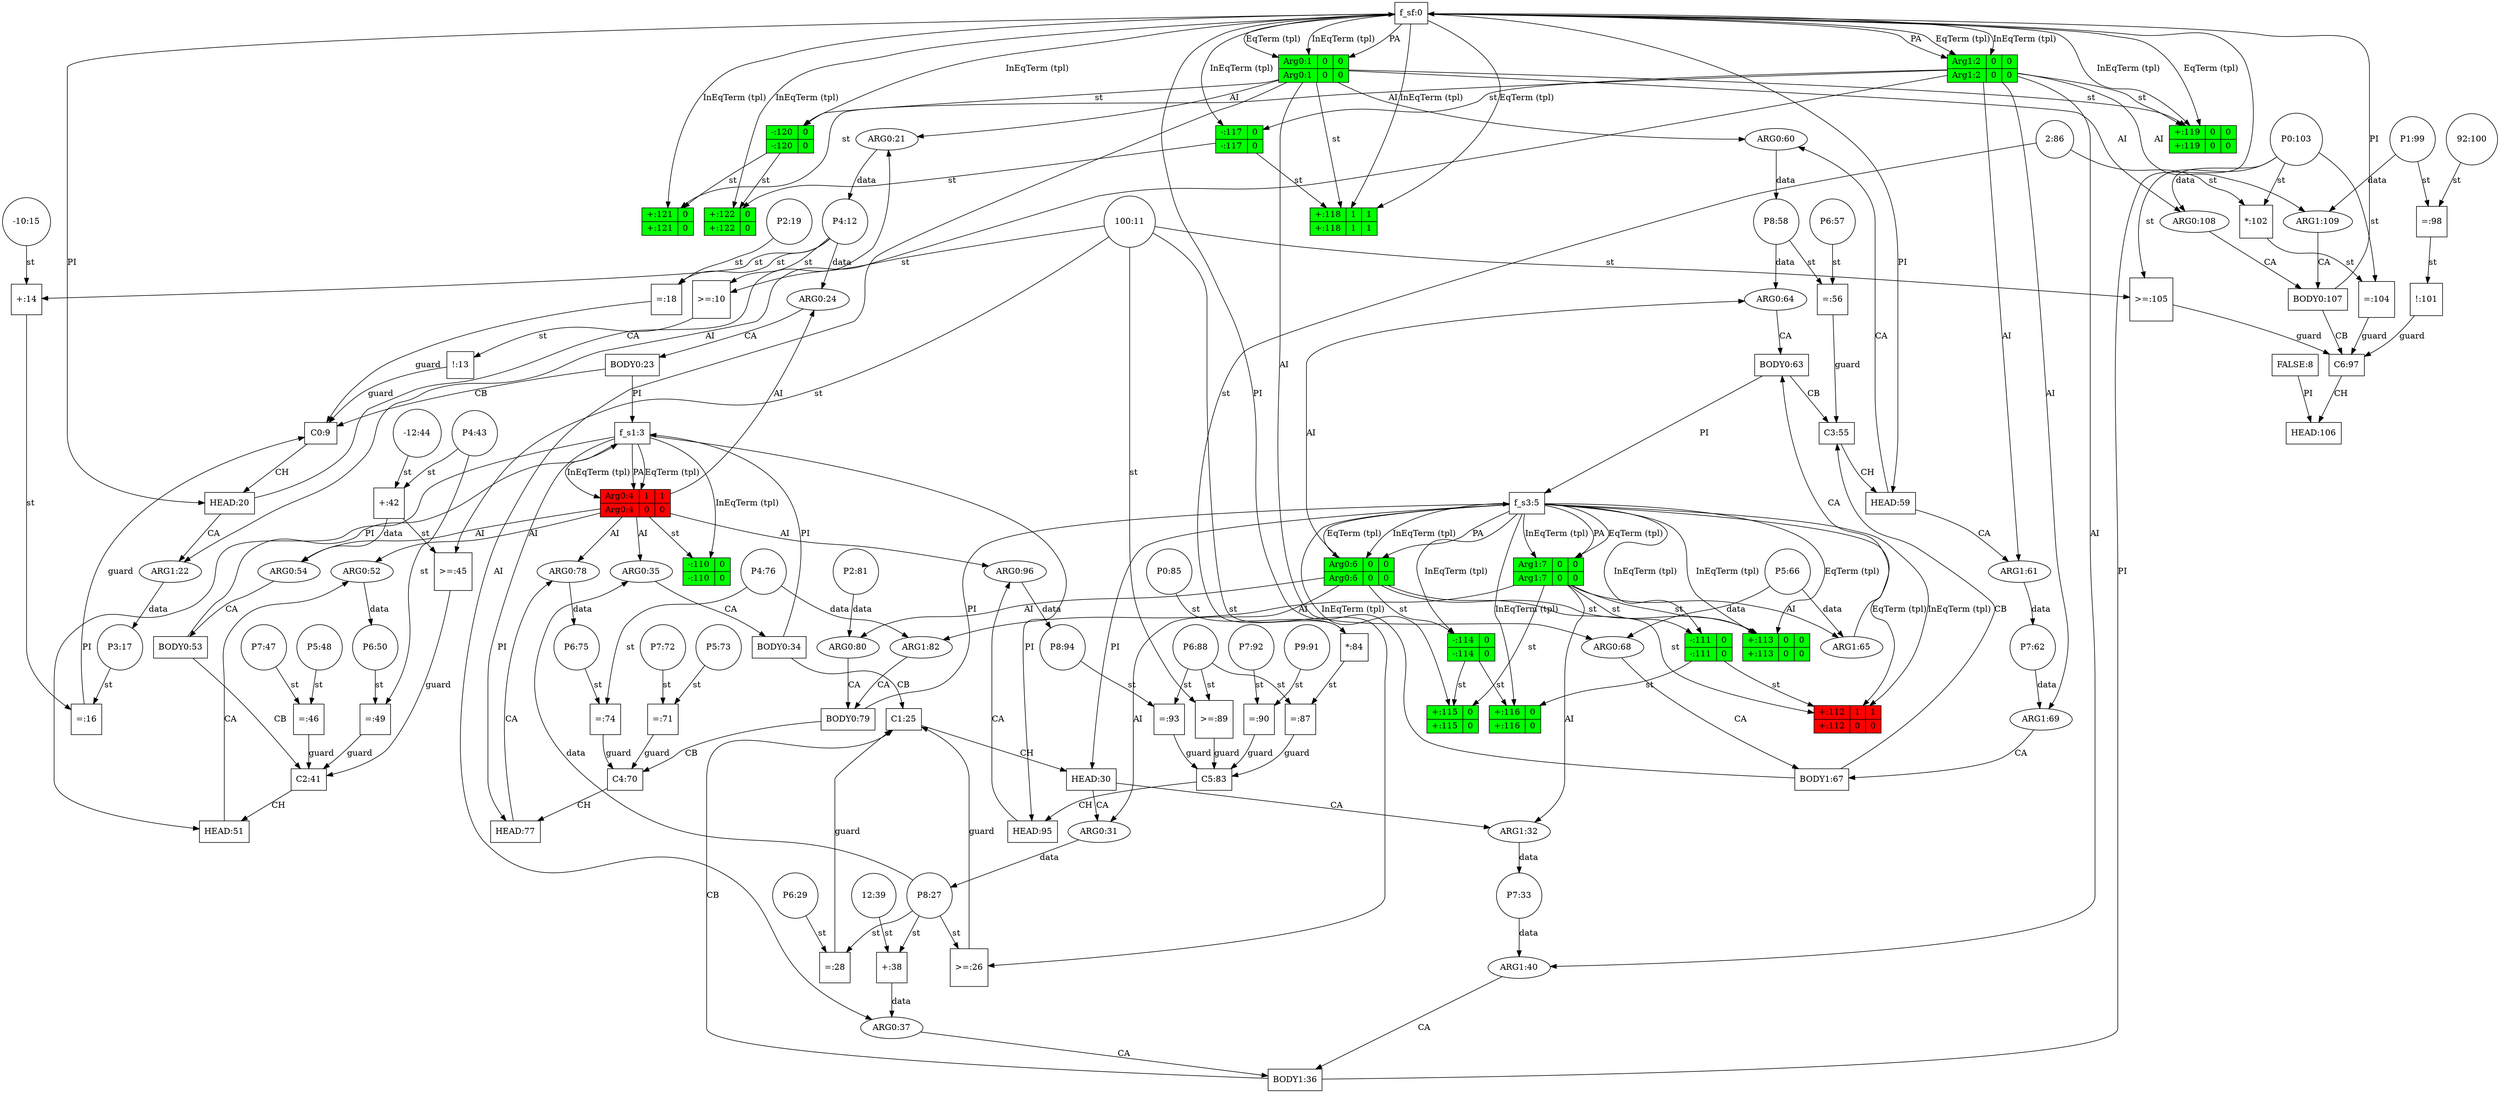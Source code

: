 digraph dag { 
"predicate_0" -> "predicateArgument_0" [label="PA"]
"predicate_0" -> "predicateArgument_1" [label="PA"]
"predicate_1" -> "predicateArgument_2" [label="PA"]
"predicate_2" -> "predicateArgument_3" [label="PA"]
"predicate_2" -> "predicateArgument_4" [label="PA"]
"100_11" -> ">=_10" [label="st"]
"P4_12" -> ">=_10" [label="st"]
">=_10" -> "!_13" [label="st"]
"!_13" -> "clause_0" [label="guard"]
"-10_15" -> "+_14" [label="st"]
"P4_12" -> "+_14" [label="st"]
"P3_17" -> "=_16" [label="st"]
"+_14" -> "=_16" [label="st"]
"=_16" -> "clause_0" [label="guard"]
"P2_19" -> "=_18" [label="st"]
"P4_12" -> "=_18" [label="st"]
"=_18" -> "clause_0" [label="guard"]
"clause_0" -> "clauseHead_0" [label="CH"]
"predicate_0" -> "clauseHead_0" [label="PI"]
"clauseHead_0" -> "clauseArgument_0" [label="CA"]
"predicateArgument_0" -> "clauseArgument_0" [label="AI"]
"clauseArgument_0" -> "P4_12" [label="data"]
"clauseHead_0" -> "clauseArgument_1" [label="CA"]
"predicateArgument_1" -> "clauseArgument_1" [label="AI"]
"clauseArgument_1" -> "P3_17" [label="data"]
"clauseBody_0" -> "clause_0" [label="CB"]
"clauseBody_0" -> "predicate_1" [label="PI"]
"clauseArgument_2" -> "clauseBody_0" [label="CA"]
"predicateArgument_2" -> "clauseArgument_2" [label="AI"]
"P4_12" -> "clauseArgument_2" [label="data"]
"100_11" -> ">=_26" [label="st"]
"P8_27" -> ">=_26" [label="st"]
">=_26" -> "clause_1" [label="guard"]
"P6_29" -> "=_28" [label="st"]
"P8_27" -> "=_28" [label="st"]
"=_28" -> "clause_1" [label="guard"]
"clause_1" -> "clauseHead_1" [label="CH"]
"predicate_2" -> "clauseHead_1" [label="PI"]
"clauseHead_1" -> "clauseArgument_3" [label="CA"]
"predicateArgument_3" -> "clauseArgument_3" [label="AI"]
"clauseArgument_3" -> "P8_27" [label="data"]
"clauseHead_1" -> "clauseArgument_4" [label="CA"]
"predicateArgument_4" -> "clauseArgument_4" [label="AI"]
"clauseArgument_4" -> "P7_33" [label="data"]
"clauseBody_1" -> "clause_1" [label="CB"]
"clauseBody_1" -> "predicate_1" [label="PI"]
"clauseArgument_5" -> "clauseBody_1" [label="CA"]
"predicateArgument_2" -> "clauseArgument_5" [label="AI"]
"P8_27" -> "clauseArgument_5" [label="data"]
"clauseBody_2" -> "clause_1" [label="CB"]
"clauseBody_2" -> "predicate_0" [label="PI"]
"clauseArgument_6" -> "clauseBody_2" [label="CA"]
"predicateArgument_0" -> "clauseArgument_6" [label="AI"]
"P8_27" -> "+_38" [label="st"]
"12_39" -> "+_38" [label="st"]
"+_38" -> "clauseArgument_6" [label="data"]
"clauseArgument_7" -> "clauseBody_2" [label="CA"]
"predicateArgument_1" -> "clauseArgument_7" [label="AI"]
"P7_33" -> "clauseArgument_7" [label="data"]
"P4_43" -> "+_42" [label="st"]
"-12_44" -> "+_42" [label="st"]
"100_11" -> ">=_45" [label="st"]
"+_42" -> ">=_45" [label="st"]
">=_45" -> "clause_2" [label="guard"]
"P7_47" -> "=_46" [label="st"]
"P5_48" -> "=_46" [label="st"]
"=_46" -> "clause_2" [label="guard"]
"P6_50" -> "=_49" [label="st"]
"P4_43" -> "=_49" [label="st"]
"=_49" -> "clause_2" [label="guard"]
"clause_2" -> "clauseHead_2" [label="CH"]
"predicate_1" -> "clauseHead_2" [label="PI"]
"clauseHead_2" -> "clauseArgument_8" [label="CA"]
"predicateArgument_2" -> "clauseArgument_8" [label="AI"]
"clauseArgument_8" -> "P6_50" [label="data"]
"clauseBody_3" -> "clause_2" [label="CB"]
"clauseBody_3" -> "predicate_1" [label="PI"]
"clauseArgument_9" -> "clauseBody_3" [label="CA"]
"predicateArgument_2" -> "clauseArgument_9" [label="AI"]
"+_42" -> "clauseArgument_9" [label="data"]
"P6_57" -> "=_56" [label="st"]
"P8_58" -> "=_56" [label="st"]
"=_56" -> "clause_3" [label="guard"]
"clause_3" -> "clauseHead_3" [label="CH"]
"predicate_0" -> "clauseHead_3" [label="PI"]
"clauseHead_3" -> "clauseArgument_10" [label="CA"]
"predicateArgument_0" -> "clauseArgument_10" [label="AI"]
"clauseArgument_10" -> "P8_58" [label="data"]
"clauseHead_3" -> "clauseArgument_11" [label="CA"]
"predicateArgument_1" -> "clauseArgument_11" [label="AI"]
"clauseArgument_11" -> "P7_62" [label="data"]
"clauseBody_4" -> "clause_3" [label="CB"]
"clauseBody_4" -> "predicate_2" [label="PI"]
"clauseArgument_12" -> "clauseBody_4" [label="CA"]
"predicateArgument_3" -> "clauseArgument_12" [label="AI"]
"P8_58" -> "clauseArgument_12" [label="data"]
"clauseArgument_13" -> "clauseBody_4" [label="CA"]
"predicateArgument_4" -> "clauseArgument_13" [label="AI"]
"P5_66" -> "clauseArgument_13" [label="data"]
"clauseBody_5" -> "clause_3" [label="CB"]
"clauseBody_5" -> "predicate_0" [label="PI"]
"clauseArgument_14" -> "clauseBody_5" [label="CA"]
"predicateArgument_0" -> "clauseArgument_14" [label="AI"]
"P5_66" -> "clauseArgument_14" [label="data"]
"clauseArgument_15" -> "clauseBody_5" [label="CA"]
"predicateArgument_1" -> "clauseArgument_15" [label="AI"]
"P7_62" -> "clauseArgument_15" [label="data"]
"P7_72" -> "=_71" [label="st"]
"P5_73" -> "=_71" [label="st"]
"=_71" -> "clause_4" [label="guard"]
"P6_75" -> "=_74" [label="st"]
"P4_76" -> "=_74" [label="st"]
"=_74" -> "clause_4" [label="guard"]
"clause_4" -> "clauseHead_4" [label="CH"]
"predicate_1" -> "clauseHead_4" [label="PI"]
"clauseHead_4" -> "clauseArgument_16" [label="CA"]
"predicateArgument_2" -> "clauseArgument_16" [label="AI"]
"clauseArgument_16" -> "P6_75" [label="data"]
"clauseBody_6" -> "clause_4" [label="CB"]
"clauseBody_6" -> "predicate_2" [label="PI"]
"clauseArgument_17" -> "clauseBody_6" [label="CA"]
"predicateArgument_3" -> "clauseArgument_17" [label="AI"]
"P2_81" -> "clauseArgument_17" [label="data"]
"clauseArgument_18" -> "clauseBody_6" [label="CA"]
"predicateArgument_4" -> "clauseArgument_18" [label="AI"]
"P4_76" -> "clauseArgument_18" [label="data"]
"P0_85" -> "*_84" [label="st"]
"2_86" -> "*_84" [label="st"]
"P6_88" -> "=_87" [label="st"]
"*_84" -> "=_87" [label="st"]
"=_87" -> "clause_5" [label="guard"]
"100_11" -> ">=_89" [label="st"]
"P6_88" -> ">=_89" [label="st"]
">=_89" -> "clause_5" [label="guard"]
"P9_91" -> "=_90" [label="st"]
"P7_92" -> "=_90" [label="st"]
"=_90" -> "clause_5" [label="guard"]
"P8_94" -> "=_93" [label="st"]
"P6_88" -> "=_93" [label="st"]
"=_93" -> "clause_5" [label="guard"]
"clause_5" -> "clauseHead_5" [label="CH"]
"predicate_1" -> "clauseHead_5" [label="PI"]
"clauseHead_5" -> "clauseArgument_19" [label="CA"]
"predicateArgument_2" -> "clauseArgument_19" [label="AI"]
"clauseArgument_19" -> "P8_94" [label="data"]
"P1_99" -> "=_98" [label="st"]
"92_100" -> "=_98" [label="st"]
"=_98" -> "!_101" [label="st"]
"!_101" -> "clause_6" [label="guard"]
"P0_103" -> "*_102" [label="st"]
"2_86" -> "*_102" [label="st"]
"P0_103" -> "=_104" [label="st"]
"*_102" -> "=_104" [label="st"]
"=_104" -> "clause_6" [label="guard"]
"100_11" -> ">=_105" [label="st"]
"P0_103" -> ">=_105" [label="st"]
">=_105" -> "clause_6" [label="guard"]
"clause_6" -> "clauseHead_6" [label="CH"]
"FALSE" -> "clauseHead_6" [label="PI"]
"clauseBody_7" -> "clause_6" [label="CB"]
"clauseBody_7" -> "predicate_0" [label="PI"]
"clauseArgument_20" -> "clauseBody_7" [label="CA"]
"predicateArgument_0" -> "clauseArgument_20" [label="AI"]
"P0_103" -> "clauseArgument_20" [label="data"]
"clauseArgument_21" -> "clauseBody_7" [label="CA"]
"predicateArgument_1" -> "clauseArgument_21" [label="AI"]
"P1_99" -> "clauseArgument_21" [label="data"]
"predicateArgument_2" -> "-_110" [label="st"]
"predicateArgument_4" -> "-_111" [label="st"]
"predicateArgument_3" -> "+_112" [label="st"]
"-_111" -> "+_112" [label="st"]
"predicateArgument_3" -> "+_113" [label="st"]
"predicateArgument_4" -> "+_113" [label="st"]
"predicateArgument_3" -> "-_114" [label="st"]
"predicateArgument_4" -> "+_115" [label="st"]
"-_114" -> "+_115" [label="st"]
"-_114" -> "+_116" [label="st"]
"-_111" -> "+_116" [label="st"]
"predicateArgument_1" -> "-_117" [label="st"]
"predicateArgument_0" -> "+_118" [label="st"]
"-_117" -> "+_118" [label="st"]
"predicateArgument_0" -> "+_119" [label="st"]
"predicateArgument_1" -> "+_119" [label="st"]
"predicateArgument_0" -> "-_120" [label="st"]
"predicateArgument_1" -> "+_121" [label="st"]
"-_120" -> "+_121" [label="st"]
"-_120" -> "+_122" [label="st"]
"-_117" -> "+_122" [label="st"]
"predicate_1" -> "predicateArgument_2" [label="EqTerm (tpl)"]
"predicate_1" -> "predicateArgument_2" [label="InEqTerm (tpl)"]
"predicate_1" -> "-_110" [label="InEqTerm (tpl)"]
"predicate_2" -> "predicateArgument_3" [label="EqTerm (tpl)"]
"predicate_2" -> "predicateArgument_4" [label="EqTerm (tpl)"]
"predicate_2" -> "+_112" [label="EqTerm (tpl)"]
"predicate_2" -> "+_113" [label="EqTerm (tpl)"]
"predicate_2" -> "predicateArgument_3" [label="InEqTerm (tpl)"]
"predicate_2" -> "predicateArgument_4" [label="InEqTerm (tpl)"]
"predicate_2" -> "-_114" [label="InEqTerm (tpl)"]
"predicate_2" -> "-_111" [label="InEqTerm (tpl)"]
"predicate_2" -> "+_112" [label="InEqTerm (tpl)"]
"predicate_2" -> "+_115" [label="InEqTerm (tpl)"]
"predicate_2" -> "+_113" [label="InEqTerm (tpl)"]
"predicate_2" -> "+_116" [label="InEqTerm (tpl)"]
"predicate_0" -> "predicateArgument_0" [label="EqTerm (tpl)"]
"predicate_0" -> "predicateArgument_1" [label="EqTerm (tpl)"]
"predicate_0" -> "+_118" [label="EqTerm (tpl)"]
"predicate_0" -> "+_119" [label="EqTerm (tpl)"]
"predicate_0" -> "predicateArgument_0" [label="InEqTerm (tpl)"]
"predicate_0" -> "predicateArgument_1" [label="InEqTerm (tpl)"]
"predicate_0" -> "-_120" [label="InEqTerm (tpl)"]
"predicate_0" -> "-_117" [label="InEqTerm (tpl)"]
"predicate_0" -> "+_118" [label="InEqTerm (tpl)"]
"predicate_0" -> "+_121" [label="InEqTerm (tpl)"]
"predicate_0" -> "+_119" [label="InEqTerm (tpl)"]
"predicate_0" -> "+_122" [label="InEqTerm (tpl)"]
"P6_29" [label="P6:29" nodeName="P6_29" class=symbolicConstant shape="circle" color=black fillcolor=white style=filled];
"-_111"[  color=black fillcolor=green style=filled shape=record label="{{-:111|0}|{-:111|0}}"];
"clauseArgument_0" [label="ARG0:21" nodeName="clauseArgument_0" class=clauseArgument shape="ellipse" color=black fillcolor=white style=filled];
"+_118"[  color=black fillcolor=green style=filled shape=record label="{{+:118|1|1}|{+:118|1|1}}"];
"clauseArgument_10" [label="ARG0:60" nodeName="clauseArgument_10" class=clauseArgument shape="ellipse" color=black fillcolor=white style=filled];
"clauseHead_3" [label="HEAD:59" nodeName="clauseHead_3" class=clauseHead shape="box" color=black fillcolor=white style=filled];
"=_49" [label="=:49" nodeName="=_49" class=operator shape="square" color=black fillcolor=white style=filled];
"predicate_2" [label="f_s3:5" nodeName="predicate_2" class=predicateName shape="box" color=black fillcolor=white style=filled];
"2_86" [label="2:86" nodeName="2_86" class=constant shape="circle" color=black fillcolor=white style=filled];
"clause_5" [label="C5:83" nodeName="clause_5" class=clause shape="box" color=black fillcolor=white style=filled];
"P4_43" [label="P4:43" nodeName="P4_43" class=symbolicConstant shape="circle" color=black fillcolor=white style=filled];
"predicateArgument_3"[  color=black fillcolor=green style=filled shape=record label="{{Arg0:6|0|0}|{Arg0:6|0|0}}"];
"P7_62" [label="P7:62" nodeName="P7_62" class=symbolicConstant shape="circle" color=black fillcolor=white style=filled];
"P1_99" [label="P1:99" nodeName="P1_99" class=symbolicConstant shape="circle" color=black fillcolor=white style=filled];
"P0_85" [label="P0:85" nodeName="P0_85" class=symbolicConstant shape="circle" color=black fillcolor=white style=filled];
"P6_50" [label="P6:50" nodeName="P6_50" class=symbolicConstant shape="circle" color=black fillcolor=white style=filled];
"+_112"[  color=black fillcolor=red style=filled shape=record label="{{+:112|1|1}|{+:112|0|0}}"];
">=_89" [label=">=:89" nodeName=">=_89" class=operator shape="square" color=black fillcolor=white style=filled];
"=_56" [label="=:56" nodeName="=_56" class=operator shape="square" color=black fillcolor=white style=filled];
"clauseArgument_6" [label="ARG0:37" nodeName="clauseArgument_6" class=clauseArgument shape="ellipse" color=black fillcolor=white style=filled];
"clauseBody_7" [label="BODY0:107" nodeName="clauseBody_7" class=clauseBody shape="box" color=black fillcolor=white style=filled];
"12_39" [label="12:39" nodeName="12_39" class=constant shape="circle" color=black fillcolor=white style=filled];
"clauseHead_0" [label="HEAD:20" nodeName="clauseHead_0" class=clauseHead shape="box" color=black fillcolor=white style=filled];
"clauseBody_6" [label="BODY0:79" nodeName="clauseBody_6" class=clauseBody shape="box" color=black fillcolor=white style=filled];
"clauseArgument_13" [label="ARG1:65" nodeName="clauseArgument_13" class=clauseArgument shape="ellipse" color=black fillcolor=white style=filled];
"clauseArgument_3" [label="ARG0:31" nodeName="clauseArgument_3" class=clauseArgument shape="ellipse" color=black fillcolor=white style=filled];
"clause_2" [label="C2:41" nodeName="clause_2" class=clause shape="box" color=black fillcolor=white style=filled];
"predicate_1" [label="f_s1:3" nodeName="predicate_1" class=predicateName shape="box" color=black fillcolor=white style=filled];
"predicateArgument_4"[  color=black fillcolor=green style=filled shape=record label="{{Arg1:7|0|0}|{Arg1:7|0|0}}"];
"+_122"[  color=black fillcolor=green style=filled shape=record label="{{+:122|0}|{+:122|0}}"];
"clauseBody_2" [label="BODY1:36" nodeName="clauseBody_2" class=clauseBody shape="box" color=black fillcolor=white style=filled];
"clauseBody_3" [label="BODY0:53" nodeName="clauseBody_3" class=clauseBody shape="box" color=black fillcolor=white style=filled];
"P0_103" [label="P0:103" nodeName="P0_103" class=symbolicConstant shape="circle" color=black fillcolor=white style=filled];
"P4_76" [label="P4:76" nodeName="P4_76" class=symbolicConstant shape="circle" color=black fillcolor=white style=filled];
"*_102" [label="*:102" nodeName="*_102" class=operator shape="square" color=black fillcolor=white style=filled];
"clauseArgument_5" [label="ARG0:35" nodeName="clauseArgument_5" class=clauseArgument shape="ellipse" color=black fillcolor=white style=filled];
"predicateArgument_0"[  color=black fillcolor=green style=filled shape=record label="{{Arg0:1|0|0}|{Arg0:1|0|0}}"];
"clause_1" [label="C1:25" nodeName="clause_1" class=clause shape="box" color=black fillcolor=white style=filled];
"clauseArgument_1" [label="ARG1:22" nodeName="clauseArgument_1" class=clauseArgument shape="ellipse" color=black fillcolor=white style=filled];
"P7_72" [label="P7:72" nodeName="P7_72" class=symbolicConstant shape="circle" color=black fillcolor=white style=filled];
"-_114"[  color=black fillcolor=green style=filled shape=record label="{{-:114|0}|{-:114|0}}"];
"clauseHead_2" [label="HEAD:51" nodeName="clauseHead_2" class=clauseHead shape="box" color=black fillcolor=white style=filled];
"clauseArgument_9" [label="ARG0:54" nodeName="clauseArgument_9" class=clauseArgument shape="ellipse" color=black fillcolor=white style=filled];
"+_113"[  color=black fillcolor=green style=filled shape=record label="{{+:113|0|0}|{+:113|0|0}}"];
">=_10" [label=">=:10" nodeName=">=_10" class=operator shape="square" color=black fillcolor=white style=filled];
">=_26" [label=">=:26" nodeName=">=_26" class=operator shape="square" color=black fillcolor=white style=filled];
"clauseArgument_17" [label="ARG0:80" nodeName="clauseArgument_17" class=clauseArgument shape="ellipse" color=black fillcolor=white style=filled];
"!_13" [label="!:13" nodeName="!_13" class=operator shape="square" color=black fillcolor=white style=filled];
"P7_33" [label="P7:33" nodeName="P7_33" class=symbolicConstant shape="circle" color=black fillcolor=white style=filled];
"clauseArgument_12" [label="ARG0:64" nodeName="clauseArgument_12" class=clauseArgument shape="ellipse" color=black fillcolor=white style=filled];
"clauseHead_6" [label="HEAD:106" nodeName="clauseHead_6" class=clauseHead shape="box" color=black fillcolor=white style=filled];
"+_38" [label="+:38" nodeName="+_38" class=operator shape="square" color=black fillcolor=white style=filled];
"-_120"[  color=black fillcolor=green style=filled shape=record label="{{-:120|0}|{-:120|0}}"];
"=_90" [label="=:90" nodeName="=_90" class=operator shape="square" color=black fillcolor=white style=filled];
"clause_0" [label="C0:9" nodeName="clause_0" class=clause shape="box" color=black fillcolor=white style=filled];
"P8_27" [label="P8:27" nodeName="P8_27" class=symbolicConstant shape="circle" color=black fillcolor=white style=filled];
"P6_88" [label="P6:88" nodeName="P6_88" class=symbolicConstant shape="circle" color=black fillcolor=white style=filled];
"P6_57" [label="P6:57" nodeName="P6_57" class=symbolicConstant shape="circle" color=black fillcolor=white style=filled];
"clauseArgument_16" [label="ARG0:78" nodeName="clauseArgument_16" class=clauseArgument shape="ellipse" color=black fillcolor=white style=filled];
"P9_91" [label="P9:91" nodeName="P9_91" class=symbolicConstant shape="circle" color=black fillcolor=white style=filled];
"clauseArgument_20" [label="ARG0:108" nodeName="clauseArgument_20" class=clauseArgument shape="ellipse" color=black fillcolor=white style=filled];
"clauseBody_4" [label="BODY0:63" nodeName="clauseBody_4" class=clauseBody shape="box" color=black fillcolor=white style=filled];
"P7_47" [label="P7:47" nodeName="P7_47" class=symbolicConstant shape="circle" color=black fillcolor=white style=filled];
"=_16" [label="=:16" nodeName="=_16" class=operator shape="square" color=black fillcolor=white style=filled];
"P4_12" [label="P4:12" nodeName="P4_12" class=symbolicConstant shape="circle" color=black fillcolor=white style=filled];
"FALSE" [label="FALSE:8" nodeName="FALSE" class=FALSE shape="box" color=black fillcolor=white style=filled];
"+_116"[  color=black fillcolor=green style=filled shape=record label="{{+:116|0}|{+:116|0}}"];
"=_74" [label="=:74" nodeName="=_74" class=operator shape="square" color=black fillcolor=white style=filled];
"clauseArgument_4" [label="ARG1:32" nodeName="clauseArgument_4" class=clauseArgument shape="ellipse" color=black fillcolor=white style=filled];
"clauseHead_1" [label="HEAD:30" nodeName="clauseHead_1" class=clauseHead shape="box" color=black fillcolor=white style=filled];
"-_117"[  color=black fillcolor=green style=filled shape=record label="{{-:117|0}|{-:117|0}}"];
"=_18" [label="=:18" nodeName="=_18" class=operator shape="square" color=black fillcolor=white style=filled];
">=_105" [label=">=:105" nodeName=">=_105" class=operator shape="square" color=black fillcolor=white style=filled];
"predicate_0" [label="f_sf:0" nodeName="predicate_0" class=predicateName shape="box" color=black fillcolor=white style=filled];
"predicateArgument_1"[  color=black fillcolor=green style=filled shape=record label="{{Arg1:2|0|0}|{Arg1:2|0|0}}"];
"clauseArgument_11" [label="ARG1:61" nodeName="clauseArgument_11" class=clauseArgument shape="ellipse" color=black fillcolor=white style=filled];
"P6_75" [label="P6:75" nodeName="P6_75" class=symbolicConstant shape="circle" color=black fillcolor=white style=filled];
"clauseArgument_18" [label="ARG1:82" nodeName="clauseArgument_18" class=clauseArgument shape="ellipse" color=black fillcolor=white style=filled];
"P5_48" [label="P5:48" nodeName="P5_48" class=symbolicConstant shape="circle" color=black fillcolor=white style=filled];
"clauseArgument_8" [label="ARG0:52" nodeName="clauseArgument_8" class=clauseArgument shape="ellipse" color=black fillcolor=white style=filled];
"clause_4" [label="C4:70" nodeName="clause_4" class=clause shape="box" color=black fillcolor=white style=filled];
"!_101" [label="!:101" nodeName="!_101" class=operator shape="square" color=black fillcolor=white style=filled];
"P2_19" [label="P2:19" nodeName="P2_19" class=symbolicConstant shape="circle" color=black fillcolor=white style=filled];
"clauseBody_0" [label="BODY0:23" nodeName="clauseBody_0" class=clauseBody shape="box" color=black fillcolor=white style=filled];
"clauseArgument_15" [label="ARG1:69" nodeName="clauseArgument_15" class=clauseArgument shape="ellipse" color=black fillcolor=white style=filled];
"=_104" [label="=:104" nodeName="=_104" class=operator shape="square" color=black fillcolor=white style=filled];
"P8_94" [label="P8:94" nodeName="P8_94" class=symbolicConstant shape="circle" color=black fillcolor=white style=filled];
"=_28" [label="=:28" nodeName="=_28" class=operator shape="square" color=black fillcolor=white style=filled];
"clauseBody_5" [label="BODY1:67" nodeName="clauseBody_5" class=clauseBody shape="box" color=black fillcolor=white style=filled];
"clauseArgument_19" [label="ARG0:96" nodeName="clauseArgument_19" class=clauseArgument shape="ellipse" color=black fillcolor=white style=filled];
"clauseHead_5" [label="HEAD:95" nodeName="clauseHead_5" class=clauseHead shape="box" color=black fillcolor=white style=filled];
"=_93" [label="=:93" nodeName="=_93" class=operator shape="square" color=black fillcolor=white style=filled];
"clause_6" [label="C6:97" nodeName="clause_6" class=clause shape="box" color=black fillcolor=white style=filled];
"-_110"[  color=black fillcolor=green style=filled shape=record label="{{-:110|0}|{-:110|0}}"];
"P5_73" [label="P5:73" nodeName="P5_73" class=symbolicConstant shape="circle" color=black fillcolor=white style=filled];
"=_98" [label="=:98" nodeName="=_98" class=operator shape="square" color=black fillcolor=white style=filled];
"=_46" [label="=:46" nodeName="=_46" class=operator shape="square" color=black fillcolor=white style=filled];
"clauseHead_4" [label="HEAD:77" nodeName="clauseHead_4" class=clauseHead shape="box" color=black fillcolor=white style=filled];
">=_45" [label=">=:45" nodeName=">=_45" class=operator shape="square" color=black fillcolor=white style=filled];
"clauseArgument_21" [label="ARG1:109" nodeName="clauseArgument_21" class=clauseArgument shape="ellipse" color=black fillcolor=white style=filled];
"=_87" [label="=:87" nodeName="=_87" class=operator shape="square" color=black fillcolor=white style=filled];
"92_100" [label="92:100" nodeName="92_100" class=constant shape="circle" color=black fillcolor=white style=filled];
"+_115"[  color=black fillcolor=green style=filled shape=record label="{{+:115|0}|{+:115|0}}"];
"*_84" [label="*:84" nodeName="*_84" class=operator shape="square" color=black fillcolor=white style=filled];
"predicateArgument_2"[  color=black fillcolor=red style=filled shape=record label="{{Arg0:4|1|1}|{Arg0:4|0|0}}"];
"=_71" [label="=:71" nodeName="=_71" class=operator shape="square" color=black fillcolor=white style=filled];
"clause_3" [label="C3:55" nodeName="clause_3" class=clause shape="box" color=black fillcolor=white style=filled];
"-12_44" [label="-12:44" nodeName="-12_44" class=constant shape="circle" color=black fillcolor=white style=filled];
"+_42" [label="+:42" nodeName="+_42" class=operator shape="square" color=black fillcolor=white style=filled];
"-10_15" [label="-10:15" nodeName="-10_15" class=constant shape="circle" color=black fillcolor=white style=filled];
"clauseArgument_2" [label="ARG0:24" nodeName="clauseArgument_2" class=clauseArgument shape="ellipse" color=black fillcolor=white style=filled];
"+_121"[  color=black fillcolor=green style=filled shape=record label="{{+:121|0}|{+:121|0}}"];
"P2_81" [label="P2:81" nodeName="P2_81" class=symbolicConstant shape="circle" color=black fillcolor=white style=filled];
"+_14" [label="+:14" nodeName="+_14" class=operator shape="square" color=black fillcolor=white style=filled];
"+_119"[  color=black fillcolor=green style=filled shape=record label="{{+:119|0|0}|{+:119|0|0}}"];
"clauseArgument_14" [label="ARG0:68" nodeName="clauseArgument_14" class=clauseArgument shape="ellipse" color=black fillcolor=white style=filled];
"clauseArgument_7" [label="ARG1:40" nodeName="clauseArgument_7" class=clauseArgument shape="ellipse" color=black fillcolor=white style=filled];
"P5_66" [label="P5:66" nodeName="P5_66" class=symbolicConstant shape="circle" color=black fillcolor=white style=filled];
"100_11" [label="100:11" nodeName="100_11" class=constant shape="circle" color=black fillcolor=white style=filled];
"P7_92" [label="P7:92" nodeName="P7_92" class=symbolicConstant shape="circle" color=black fillcolor=white style=filled];
"P8_58" [label="P8:58" nodeName="P8_58" class=symbolicConstant shape="circle" color=black fillcolor=white style=filled];
"P3_17" [label="P3:17" nodeName="P3_17" class=symbolicConstant shape="circle" color=black fillcolor=white style=filled];
"clauseBody_1" [label="BODY0:34" nodeName="clauseBody_1" class=clauseBody shape="box" color=black fillcolor=white style=filled];
}
